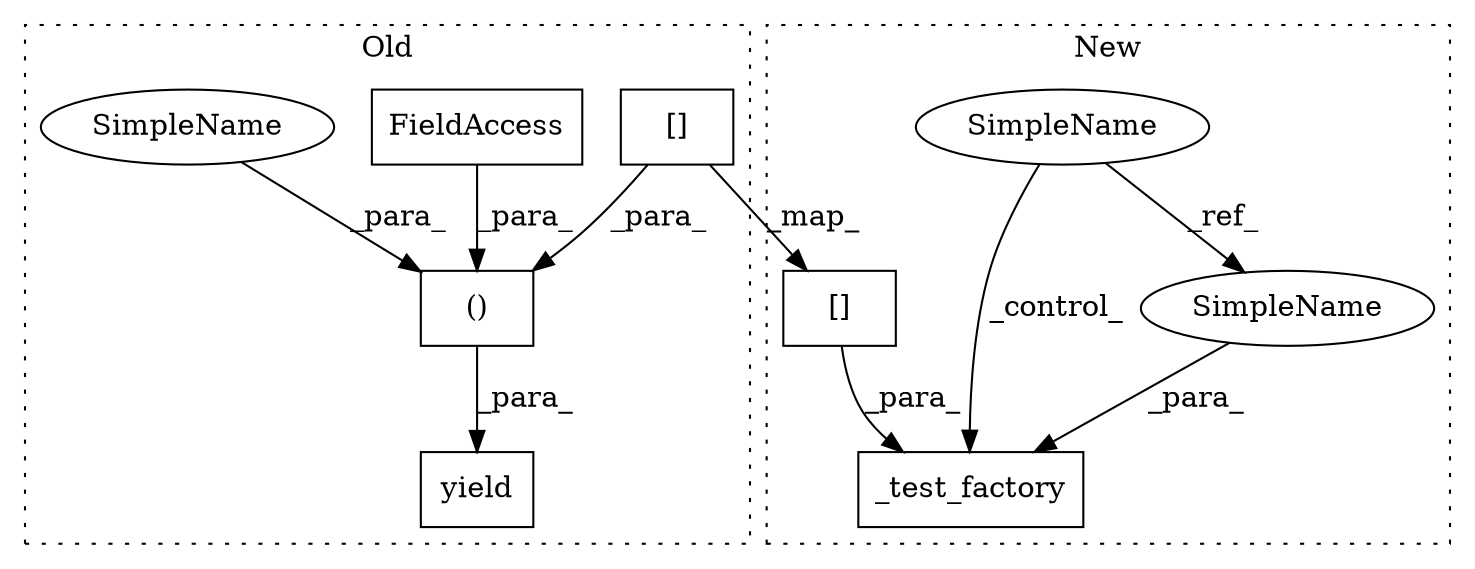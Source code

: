 digraph G {
subgraph cluster0 {
1 [label="yield" a="112" s="24529" l="14" shape="box"];
4 [label="()" a="106" s="24543" l="59" shape="box"];
6 [label="[]" a="2" s="24586,24601" l="12,1" shape="box"];
7 [label="FieldAccess" a="22" s="24543" l="13" shape="box"];
9 [label="SimpleName" a="42" s="24569" l="4" shape="ellipse"];
label = "Old";
style="dotted";
}
subgraph cluster1 {
2 [label="_test_factory" a="32" s="24547,24582" l="14,1" shape="box"];
3 [label="SimpleName" a="42" s="24514" l="4" shape="ellipse"];
5 [label="[]" a="2" s="24566,24581" l="12,1" shape="box"];
8 [label="SimpleName" a="42" s="24561" l="4" shape="ellipse"];
label = "New";
style="dotted";
}
3 -> 2 [label="_control_"];
3 -> 8 [label="_ref_"];
4 -> 1 [label="_para_"];
5 -> 2 [label="_para_"];
6 -> 4 [label="_para_"];
6 -> 5 [label="_map_"];
7 -> 4 [label="_para_"];
8 -> 2 [label="_para_"];
9 -> 4 [label="_para_"];
}